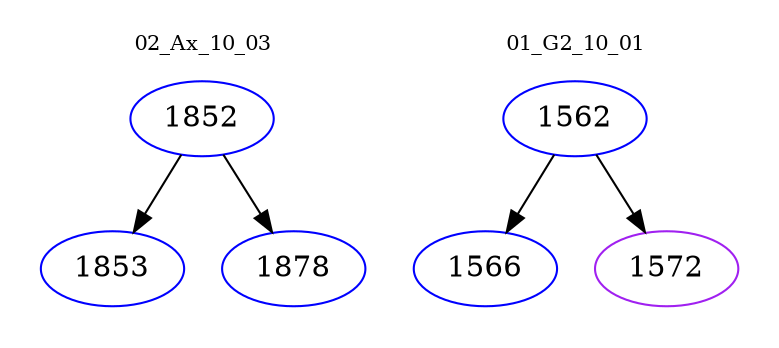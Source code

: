 digraph{
subgraph cluster_0 {
color = white
label = "02_Ax_10_03";
fontsize=10;
T0_1852 [label="1852", color="blue"]
T0_1852 -> T0_1853 [color="black"]
T0_1853 [label="1853", color="blue"]
T0_1852 -> T0_1878 [color="black"]
T0_1878 [label="1878", color="blue"]
}
subgraph cluster_1 {
color = white
label = "01_G2_10_01";
fontsize=10;
T1_1562 [label="1562", color="blue"]
T1_1562 -> T1_1566 [color="black"]
T1_1566 [label="1566", color="blue"]
T1_1562 -> T1_1572 [color="black"]
T1_1572 [label="1572", color="purple"]
}
}
